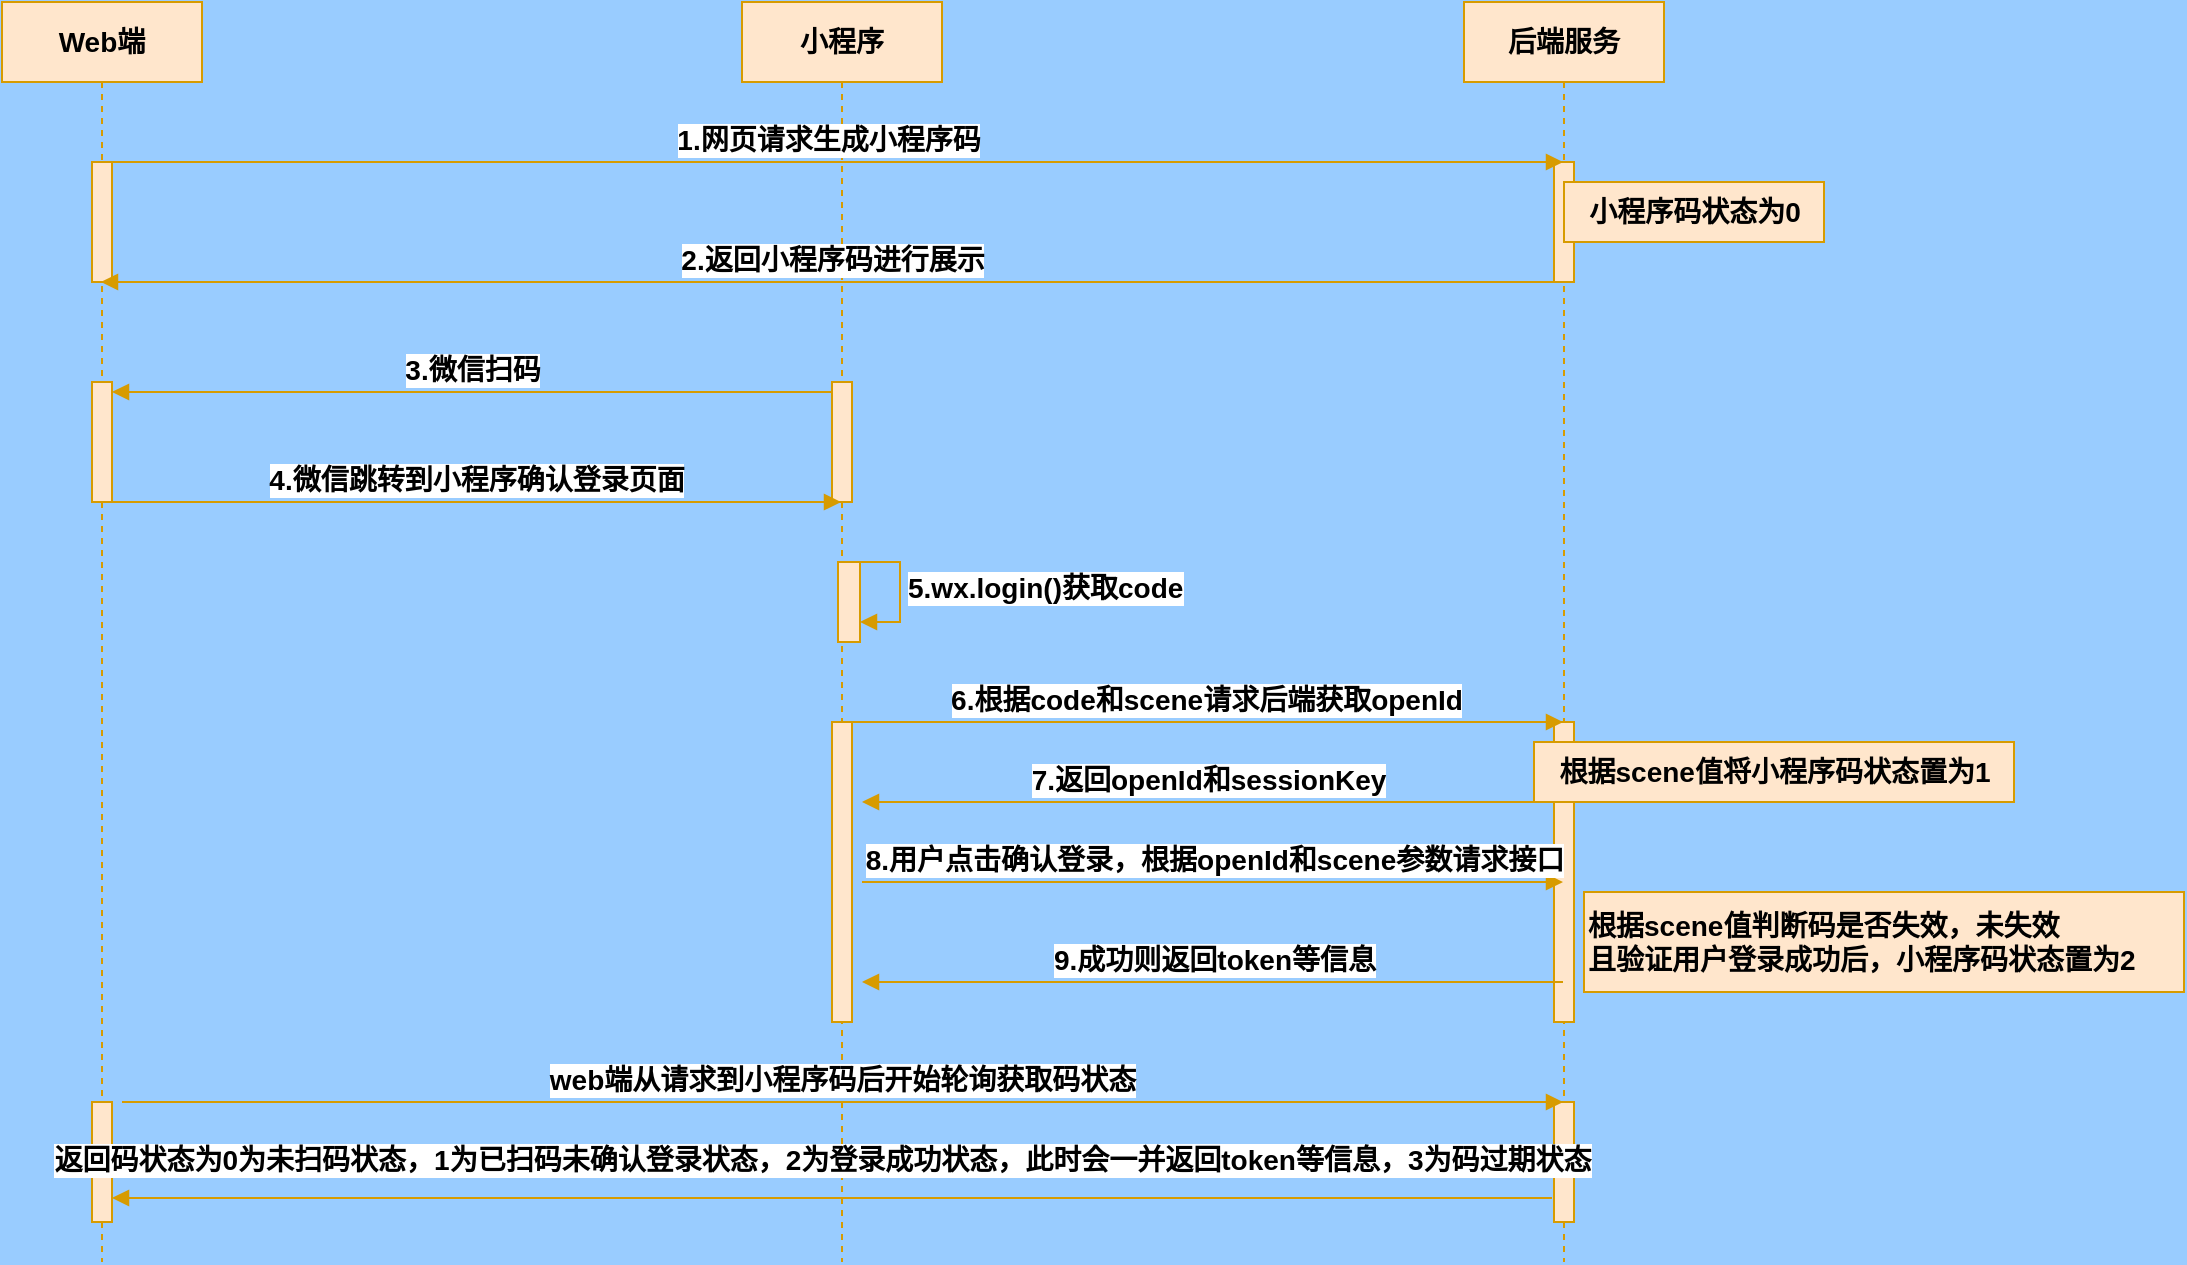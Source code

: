 <mxfile version="22.1.21" type="github">
  <diagram name="第 1 页" id="rQ2lWjcHgX8oQIh0ghAI">
    <mxGraphModel dx="1434" dy="746" grid="1" gridSize="10" guides="1" tooltips="1" connect="1" arrows="1" fold="1" page="1" pageScale="1" pageWidth="827" pageHeight="1169" background="#99CCFF" math="0" shadow="0">
      <root>
        <mxCell id="0" />
        <mxCell id="1" parent="0" />
        <mxCell id="YomFTz4jYWi4zwz7rAQW-1" value="Web端" style="shape=umlLifeline;perimeter=lifelinePerimeter;whiteSpace=wrap;html=1;container=1;dropTarget=0;collapsible=0;recursiveResize=0;outlineConnect=0;portConstraint=eastwest;newEdgeStyle={&quot;curved&quot;:0,&quot;rounded&quot;:0};fillColor=#ffe6cc;strokeColor=#d79b00;strokeWidth=1;fontStyle=1;fontSize=14;" parent="1" vertex="1">
          <mxGeometry x="320" y="150" width="100" height="630" as="geometry" />
        </mxCell>
        <mxCell id="YomFTz4jYWi4zwz7rAQW-4" value="" style="html=1;points=[[0,0,0,0,5],[0,1,0,0,-5],[1,0,0,0,5],[1,1,0,0,-5]];perimeter=orthogonalPerimeter;outlineConnect=0;targetShapes=umlLifeline;portConstraint=eastwest;newEdgeStyle={&quot;curved&quot;:0,&quot;rounded&quot;:0};fillColor=#ffe6cc;strokeColor=#d79b00;fontStyle=1;fontSize=14;" parent="YomFTz4jYWi4zwz7rAQW-1" vertex="1">
          <mxGeometry x="45" y="80" width="10" height="60" as="geometry" />
        </mxCell>
        <mxCell id="YomFTz4jYWi4zwz7rAQW-8" value="" style="html=1;points=[[0,0,0,0,5],[0,1,0,0,-5],[1,0,0,0,5],[1,1,0,0,-5]];perimeter=orthogonalPerimeter;outlineConnect=0;targetShapes=umlLifeline;portConstraint=eastwest;newEdgeStyle={&quot;curved&quot;:0,&quot;rounded&quot;:0};fillColor=#ffe6cc;strokeColor=#d79b00;fontStyle=1;fontSize=14;" parent="YomFTz4jYWi4zwz7rAQW-1" vertex="1">
          <mxGeometry x="45" y="190" width="10" height="60" as="geometry" />
        </mxCell>
        <mxCell id="YomFTz4jYWi4zwz7rAQW-39" value="" style="html=1;points=[[0,0,0,0,5],[0,1,0,0,-5],[1,0,0,0,5],[1,1,0,0,-5]];perimeter=orthogonalPerimeter;outlineConnect=0;targetShapes=umlLifeline;portConstraint=eastwest;newEdgeStyle={&quot;curved&quot;:0,&quot;rounded&quot;:0};fillColor=#ffe6cc;strokeColor=#d79b00;fontStyle=1;fontSize=14;" parent="YomFTz4jYWi4zwz7rAQW-1" vertex="1">
          <mxGeometry x="45" y="550" width="10" height="60" as="geometry" />
        </mxCell>
        <mxCell id="YomFTz4jYWi4zwz7rAQW-2" value="小程序" style="shape=umlLifeline;perimeter=lifelinePerimeter;whiteSpace=wrap;html=1;container=1;dropTarget=0;collapsible=0;recursiveResize=0;outlineConnect=0;portConstraint=eastwest;newEdgeStyle={&quot;curved&quot;:0,&quot;rounded&quot;:0};fillColor=#ffe6cc;strokeColor=#d79b00;fontStyle=1;fontSize=14;" parent="1" vertex="1">
          <mxGeometry x="690" y="150" width="100" height="630" as="geometry" />
        </mxCell>
        <mxCell id="YomFTz4jYWi4zwz7rAQW-12" value="" style="html=1;points=[[0,0,0,0,5],[0,1,0,0,-5],[1,0,0,0,5],[1,1,0,0,-5]];perimeter=orthogonalPerimeter;outlineConnect=0;targetShapes=umlLifeline;portConstraint=eastwest;newEdgeStyle={&quot;curved&quot;:0,&quot;rounded&quot;:0};fillColor=#ffe6cc;strokeColor=#d79b00;fontStyle=1;fontSize=14;" parent="YomFTz4jYWi4zwz7rAQW-2" vertex="1">
          <mxGeometry x="45" y="190" width="10" height="60" as="geometry" />
        </mxCell>
        <mxCell id="YomFTz4jYWi4zwz7rAQW-20" value="" style="html=1;points=[[0,0,0,0,5],[0,1,0,0,-5],[1,0,0,0,5],[1,1,0,0,-5]];perimeter=orthogonalPerimeter;outlineConnect=0;targetShapes=umlLifeline;portConstraint=eastwest;newEdgeStyle={&quot;curved&quot;:0,&quot;rounded&quot;:0};fillColor=#ffe6cc;strokeColor=#d79b00;fontStyle=1;fontSize=14;" parent="YomFTz4jYWi4zwz7rAQW-2" vertex="1">
          <mxGeometry x="48" y="280" width="11" height="40" as="geometry" />
        </mxCell>
        <mxCell id="YomFTz4jYWi4zwz7rAQW-21" value="&lt;span style=&quot;font-size: 14px;&quot;&gt;5.wx.login()获取code&lt;/span&gt;" style="html=1;align=left;spacingLeft=2;endArrow=block;rounded=0;edgeStyle=orthogonalEdgeStyle;curved=0;rounded=0;fillColor=#ffe6cc;strokeColor=#d79b00;fontStyle=1;fontSize=14;" parent="YomFTz4jYWi4zwz7rAQW-2" edge="1">
          <mxGeometry x="0.013" relative="1" as="geometry">
            <mxPoint x="54" y="280" as="sourcePoint" />
            <Array as="points">
              <mxPoint x="79" y="280" />
              <mxPoint x="79" y="310" />
            </Array>
            <mxPoint x="59" y="310" as="targetPoint" />
            <mxPoint as="offset" />
          </mxGeometry>
        </mxCell>
        <mxCell id="YomFTz4jYWi4zwz7rAQW-23" value="" style="html=1;points=[[0,0,0,0,5],[0,1,0,0,-5],[1,0,0,0,5],[1,1,0,0,-5]];perimeter=orthogonalPerimeter;outlineConnect=0;targetShapes=umlLifeline;portConstraint=eastwest;newEdgeStyle={&quot;curved&quot;:0,&quot;rounded&quot;:0};fillColor=#ffe6cc;strokeColor=#d79b00;fontStyle=1;fontSize=14;" parent="YomFTz4jYWi4zwz7rAQW-2" vertex="1">
          <mxGeometry x="45" y="360" width="10" height="150" as="geometry" />
        </mxCell>
        <mxCell id="YomFTz4jYWi4zwz7rAQW-3" value="后端服务" style="shape=umlLifeline;perimeter=lifelinePerimeter;whiteSpace=wrap;html=1;container=1;dropTarget=0;collapsible=0;recursiveResize=0;outlineConnect=0;portConstraint=eastwest;newEdgeStyle={&quot;curved&quot;:0,&quot;rounded&quot;:0};fillColor=#ffe6cc;strokeColor=#d79b00;fontStyle=1;fontSize=14;" parent="1" vertex="1">
          <mxGeometry x="1051" y="150" width="100" height="630" as="geometry" />
        </mxCell>
        <mxCell id="YomFTz4jYWi4zwz7rAQW-5" value="" style="html=1;points=[[0,0,0,0,5],[0,1,0,0,-5],[1,0,0,0,5],[1,1,0,0,-5]];perimeter=orthogonalPerimeter;outlineConnect=0;targetShapes=umlLifeline;portConstraint=eastwest;newEdgeStyle={&quot;curved&quot;:0,&quot;rounded&quot;:0};fillColor=#ffe6cc;strokeColor=#d79b00;fontStyle=1;fontSize=14;" parent="YomFTz4jYWi4zwz7rAQW-3" vertex="1">
          <mxGeometry x="45" y="80" width="10" height="60" as="geometry" />
        </mxCell>
        <mxCell id="YomFTz4jYWi4zwz7rAQW-24" value="" style="html=1;points=[[0,0,0,0,5],[0,1,0,0,-5],[1,0,0,0,5],[1,1,0,0,-5]];perimeter=orthogonalPerimeter;outlineConnect=0;targetShapes=umlLifeline;portConstraint=eastwest;newEdgeStyle={&quot;curved&quot;:0,&quot;rounded&quot;:0};fillColor=#ffe6cc;strokeColor=#d79b00;fontStyle=1;fontSize=14;" parent="YomFTz4jYWi4zwz7rAQW-3" vertex="1">
          <mxGeometry x="45" y="360" width="10" height="150" as="geometry" />
        </mxCell>
        <mxCell id="YomFTz4jYWi4zwz7rAQW-41" value="" style="html=1;points=[[0,0,0,0,5],[0,1,0,0,-5],[1,0,0,0,5],[1,1,0,0,-5]];perimeter=orthogonalPerimeter;outlineConnect=0;targetShapes=umlLifeline;portConstraint=eastwest;newEdgeStyle={&quot;curved&quot;:0,&quot;rounded&quot;:0};fillColor=#ffe6cc;strokeColor=#d79b00;fontStyle=1;fontSize=14;" parent="YomFTz4jYWi4zwz7rAQW-3" vertex="1">
          <mxGeometry x="45" y="550" width="10" height="60" as="geometry" />
        </mxCell>
        <mxCell id="YomFTz4jYWi4zwz7rAQW-6" value="&lt;span style=&quot;font-size: 14px;&quot;&gt;1.网页请求生成小程序码&lt;/span&gt;" style="html=1;verticalAlign=bottom;endArrow=block;curved=0;rounded=0;exitX=0;exitY=0;exitDx=0;exitDy=5;exitPerimeter=0;fillColor=#ffe6cc;strokeColor=#d79b00;fontStyle=1;fontSize=14;" parent="1" target="YomFTz4jYWi4zwz7rAQW-3" edge="1">
          <mxGeometry x="0.001" width="80" relative="1" as="geometry">
            <mxPoint x="365" y="230" as="sourcePoint" />
            <mxPoint x="869.5" y="230" as="targetPoint" />
            <mxPoint as="offset" />
          </mxGeometry>
        </mxCell>
        <mxCell id="YomFTz4jYWi4zwz7rAQW-7" value="&lt;span style=&quot;font-size: 14px;&quot;&gt;2.返回小程序码进行展示&lt;/span&gt;" style="html=1;verticalAlign=bottom;endArrow=block;curved=0;rounded=0;fillColor=#ffe6cc;strokeColor=#d79b00;fontStyle=1;fontSize=14;" parent="1" source="YomFTz4jYWi4zwz7rAQW-3" edge="1">
          <mxGeometry x="0.001" width="80" relative="1" as="geometry">
            <mxPoint x="865" y="290" as="sourcePoint" />
            <mxPoint x="369.5" y="290" as="targetPoint" />
            <mxPoint as="offset" />
          </mxGeometry>
        </mxCell>
        <mxCell id="YomFTz4jYWi4zwz7rAQW-13" value="&lt;span style=&quot;font-size: 14px;&quot;&gt;3.微信扫码&lt;/span&gt;" style="html=1;verticalAlign=bottom;endArrow=block;rounded=0;exitX=0;exitY=0;exitDx=0;exitDy=5;exitPerimeter=0;fillColor=#ffe6cc;strokeColor=#d79b00;fontStyle=1;fontSize=14;" parent="1" source="YomFTz4jYWi4zwz7rAQW-12" target="YomFTz4jYWi4zwz7rAQW-8" edge="1">
          <mxGeometry width="80" relative="1" as="geometry">
            <mxPoint x="705.5" y="340" as="sourcePoint" />
            <mxPoint x="380" y="340" as="targetPoint" />
            <mxPoint as="offset" />
          </mxGeometry>
        </mxCell>
        <mxCell id="YomFTz4jYWi4zwz7rAQW-14" value="&lt;span style=&quot;font-size: 14px;&quot;&gt;4.微信跳转到小程序确认登录页面&lt;/span&gt;" style="html=1;verticalAlign=bottom;endArrow=block;curved=0;rounded=0;fillColor=#ffe6cc;strokeColor=#d79b00;fontStyle=1;fontSize=14;" parent="1" source="YomFTz4jYWi4zwz7rAQW-8" target="YomFTz4jYWi4zwz7rAQW-2" edge="1">
          <mxGeometry x="-0.001" width="80" relative="1" as="geometry">
            <mxPoint x="430" y="400" as="sourcePoint" />
            <mxPoint x="510" y="400" as="targetPoint" />
            <Array as="points">
              <mxPoint x="580" y="400" />
            </Array>
            <mxPoint as="offset" />
          </mxGeometry>
        </mxCell>
        <mxCell id="YomFTz4jYWi4zwz7rAQW-25" value="&lt;span style=&quot;font-size: 14px;&quot;&gt;6.根据code和scene请求后端获取openId&lt;/span&gt;" style="html=1;verticalAlign=bottom;endArrow=block;curved=0;rounded=0;fillColor=#ffe6cc;strokeColor=#d79b00;fontStyle=1;fontSize=14;" parent="1" target="YomFTz4jYWi4zwz7rAQW-3" edge="1">
          <mxGeometry x="-0.001" width="80" relative="1" as="geometry">
            <mxPoint x="744" y="510" as="sourcePoint" />
            <mxPoint x="824" y="510" as="targetPoint" />
            <mxPoint as="offset" />
          </mxGeometry>
        </mxCell>
        <mxCell id="YomFTz4jYWi4zwz7rAQW-26" value="小程序码状态为0" style="text;html=1;align=center;verticalAlign=middle;resizable=0;points=[];autosize=1;strokeColor=#d79b00;fillColor=#ffe6cc;fontStyle=1;fontSize=14;" parent="1" vertex="1">
          <mxGeometry x="1101" y="240" width="130" height="30" as="geometry" />
        </mxCell>
        <mxCell id="YomFTz4jYWi4zwz7rAQW-27" value="&lt;span style=&quot;font-size: 14px;&quot;&gt;根据scene值将小程序码状态置为1&lt;/span&gt;" style="text;html=1;align=center;verticalAlign=middle;resizable=0;points=[];autosize=1;strokeColor=#d79b00;fillColor=#ffe6cc;fontStyle=1;fontSize=14;" parent="1" vertex="1">
          <mxGeometry x="1086" y="520" width="240" height="30" as="geometry" />
        </mxCell>
        <mxCell id="YomFTz4jYWi4zwz7rAQW-29" value="&lt;span style=&quot;font-size: 14px;&quot;&gt;7.返回openId和sessionKey&lt;/span&gt;" style="html=1;verticalAlign=bottom;endArrow=block;curved=0;rounded=0;fillColor=#ffe6cc;strokeColor=#d79b00;fontStyle=1;fontSize=14;" parent="1" source="YomFTz4jYWi4zwz7rAQW-24" edge="1">
          <mxGeometry width="80" relative="1" as="geometry">
            <mxPoint x="700" y="420" as="sourcePoint" />
            <mxPoint x="750" y="550" as="targetPoint" />
            <Array as="points">
              <mxPoint x="890" y="550" />
            </Array>
          </mxGeometry>
        </mxCell>
        <mxCell id="YomFTz4jYWi4zwz7rAQW-36" value="&lt;span style=&quot;font-size: 14px;&quot;&gt;8.用户点击确认登录，根据openId和scene参数请求接口&lt;/span&gt;" style="html=1;verticalAlign=bottom;endArrow=block;curved=0;rounded=0;fillColor=#ffe6cc;strokeColor=#d79b00;fontStyle=1;fontSize=14;" parent="1" target="YomFTz4jYWi4zwz7rAQW-3" edge="1">
          <mxGeometry x="0.004" width="80" relative="1" as="geometry">
            <mxPoint x="750" y="590" as="sourcePoint" />
            <mxPoint x="830" y="590" as="targetPoint" />
            <mxPoint as="offset" />
          </mxGeometry>
        </mxCell>
        <mxCell id="YomFTz4jYWi4zwz7rAQW-37" value="&lt;span style=&quot;font-size: 14px;&quot;&gt;9.成功则返回token等信息&lt;/span&gt;" style="html=1;verticalAlign=bottom;endArrow=block;curved=0;rounded=0;fillColor=#ffe6cc;strokeColor=#d79b00;fontStyle=1;fontSize=14;" parent="1" source="YomFTz4jYWi4zwz7rAQW-3" edge="1">
          <mxGeometry x="-0.001" width="80" relative="1" as="geometry">
            <mxPoint x="1050" y="640" as="sourcePoint" />
            <mxPoint x="750" y="640" as="targetPoint" />
            <mxPoint as="offset" />
          </mxGeometry>
        </mxCell>
        <mxCell id="YomFTz4jYWi4zwz7rAQW-38" value="&lt;span style=&quot;font-size: 14px;&quot;&gt;根据scene值判断码是否失效，未失效&lt;br style=&quot;font-size: 14px;&quot;&gt;且验证用户登录成功后，小程序码状态置为2&lt;/span&gt;" style="text;html=1;align=left;verticalAlign=middle;resizable=0;points=[];autosize=1;strokeColor=#d79b00;fillColor=#ffe6cc;fontStyle=1;fontSize=14;" parent="1" vertex="1">
          <mxGeometry x="1111" y="595" width="300" height="50" as="geometry" />
        </mxCell>
        <mxCell id="YomFTz4jYWi4zwz7rAQW-40" value="&lt;span style=&quot;font-size: 14px;&quot;&gt;web端从请求到小程序码后开始轮询获取码状态&lt;/span&gt;" style="html=1;verticalAlign=bottom;endArrow=block;curved=0;rounded=0;fillColor=#ffe6cc;strokeColor=#d79b00;fontStyle=1;fontSize=14;" parent="1" target="YomFTz4jYWi4zwz7rAQW-3" edge="1">
          <mxGeometry x="-0.001" width="80" relative="1" as="geometry">
            <mxPoint x="380" y="700" as="sourcePoint" />
            <mxPoint x="660" y="510" as="targetPoint" />
            <mxPoint as="offset" />
          </mxGeometry>
        </mxCell>
        <mxCell id="YomFTz4jYWi4zwz7rAQW-42" value="&lt;span style=&quot;font-size: 14px;&quot;&gt;返回码状态为0为未扫码状态，1为已扫码未确认登录状态，2为登录成功状态，此时会一并返回token等信息，3为码过期状态&lt;/span&gt;" style="html=1;verticalAlign=bottom;endArrow=block;rounded=0;exitX=-0.1;exitY=0.8;exitDx=0;exitDy=0;exitPerimeter=0;fillColor=#ffe6cc;strokeColor=#d79b00;fontStyle=1;fontSize=14;" parent="1" source="YomFTz4jYWi4zwz7rAQW-41" target="YomFTz4jYWi4zwz7rAQW-39" edge="1">
          <mxGeometry x="0.014" y="-8" width="80" relative="1" as="geometry">
            <mxPoint x="1010" y="750" as="sourcePoint" />
            <mxPoint x="380" y="750" as="targetPoint" />
            <mxPoint as="offset" />
          </mxGeometry>
        </mxCell>
      </root>
    </mxGraphModel>
  </diagram>
</mxfile>
